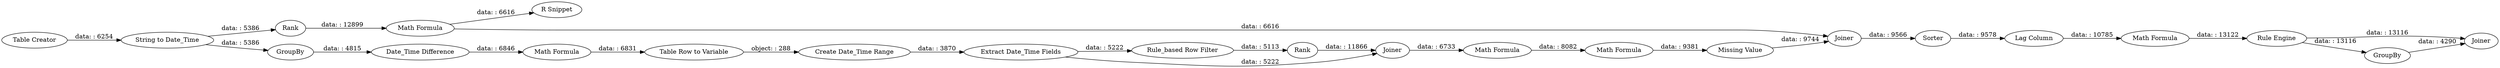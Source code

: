digraph {
	"-36005940484500033_293" [label="Table Row to Variable"]
	"-5879758675158839377_2122" [label=Rank]
	"-36005940484500033_2096" [label="Missing Value"]
	"-5879758675158839377_2120" [label="Math Formula"]
	"-36005940484500033_2100" [label="Rule_based Row Filter"]
	"-5879758675158839377_2123" [label="Math Formula"]
	"-36005940484500033_2068" [label="Date_Time Difference"]
	"-5879758675158839377_2109" [label=Sorter]
	"-5879758675158839377_2119" [label="Lag Column"]
	"-36005940484500033_2097" [label="Math Formula"]
	"-36005940484500033_2061" [label="Create Date_Time Range"]
	"-5879758675158839377_1" [label="Table Creator"]
	"-36005940484500033_2069" [label="Math Formula"]
	"-36005940484500033_2099" [label=Rank]
	"-36005940484500033_291" [label=GroupBy]
	"-36005940484500033_2098" [label="Math Formula"]
	"-36005940484500033_2093" [label=Joiner]
	"-5879758675158839377_2111" [label=Joiner]
	"-5879758675158839377_2121" [label="Rule Engine"]
	"-36005940484500033_2071" [label="Extract Date_Time Fields"]
	"-5879758675158839377_2100" [label=GroupBy]
	"-5879758675158839377_290" [label="String to Date_Time"]
	"-5879758675158839377_2174" [label="R Snippet"]
	"-5879758675158839377_2080" [label=Joiner]
	"-36005940484500033_2097" -> "-36005940484500033_2098" [label="data: : 8082"]
	"-5879758675158839377_2123" -> "-5879758675158839377_2174" [label="data: : 6616"]
	"-36005940484500033_2071" -> "-36005940484500033_2100" [label="data: : 5222"]
	"-36005940484500033_293" -> "-36005940484500033_2061" [label="object: : 288"]
	"-36005940484500033_291" -> "-36005940484500033_2068" [label="data: : 4815"]
	"-5879758675158839377_2120" -> "-5879758675158839377_2121" [label="data: : 13122"]
	"-36005940484500033_2096" -> "-5879758675158839377_2080" [label="data: : 9744"]
	"-5879758675158839377_2121" -> "-5879758675158839377_2111" [label="data: : 13116"]
	"-5879758675158839377_2080" -> "-5879758675158839377_2109" [label="data: : 9566"]
	"-5879758675158839377_2100" -> "-5879758675158839377_2111" [label="data: : 4290"]
	"-36005940484500033_2099" -> "-36005940484500033_2093" [label="data: : 11866"]
	"-36005940484500033_2069" -> "-36005940484500033_293" [label="data: : 6831"]
	"-5879758675158839377_290" -> "-36005940484500033_291" [label="data: : 5386"]
	"-36005940484500033_2061" -> "-36005940484500033_2071" [label="data: : 3870"]
	"-5879758675158839377_2123" -> "-5879758675158839377_2080" [label="data: : 6616"]
	"-5879758675158839377_2121" -> "-5879758675158839377_2100" [label="data: : 13116"]
	"-36005940484500033_2068" -> "-36005940484500033_2069" [label="data: : 6846"]
	"-5879758675158839377_1" -> "-5879758675158839377_290" [label="data: : 6254"]
	"-36005940484500033_2100" -> "-36005940484500033_2099" [label="data: : 5113"]
	"-5879758675158839377_2109" -> "-5879758675158839377_2119" [label="data: : 9578"]
	"-36005940484500033_2071" -> "-36005940484500033_2093" [label="data: : 5222"]
	"-36005940484500033_2098" -> "-36005940484500033_2096" [label="data: : 9381"]
	"-36005940484500033_2093" -> "-36005940484500033_2097" [label="data: : 6733"]
	"-5879758675158839377_290" -> "-5879758675158839377_2122" [label="data: : 5386"]
	"-5879758675158839377_2122" -> "-5879758675158839377_2123" [label="data: : 12899"]
	"-5879758675158839377_2119" -> "-5879758675158839377_2120" [label="data: : 10785"]
	rankdir=LR
}
